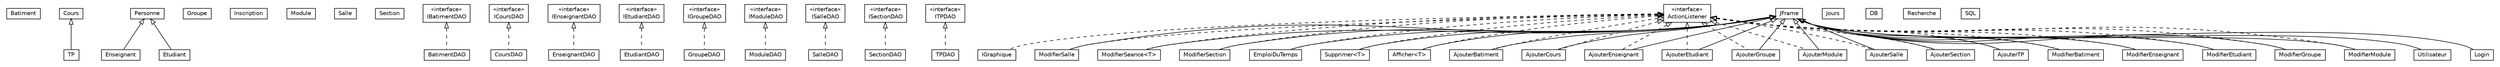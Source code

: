 #!/usr/local/bin/dot
#
# Class diagram 
# Generated by UMLGraph version R5_7_2-3-gee82a7 (http://www.umlgraph.org/)
#

digraph G {
	edge [fontname="Helvetica",fontsize=10,labelfontname="Helvetica",labelfontsize=10];
	node [fontname="Helvetica",fontsize=10,shape=plaintext];
	nodesep=0.25;
	ranksep=0.5;
	// BDD.Batiment
	c0 [label=<<table title="BDD.Batiment" border="0" cellborder="1" cellspacing="0" cellpadding="2" port="p">
		<tr><td><table border="0" cellspacing="0" cellpadding="1">
<tr><td align="center" balign="center"> Batiment </td></tr>
		</table></td></tr>
		</table>>, URL="null", fontname="Helvetica", fontcolor="black", fontsize=10.0];
	// BDD.Cours
	c1 [label=<<table title="BDD.Cours" border="0" cellborder="1" cellspacing="0" cellpadding="2" port="p">
		<tr><td><table border="0" cellspacing="0" cellpadding="1">
<tr><td align="center" balign="center"> Cours </td></tr>
		</table></td></tr>
		</table>>, URL="null", fontname="Helvetica", fontcolor="black", fontsize=10.0];
	// BDD.Enseignant
	c2 [label=<<table title="BDD.Enseignant" border="0" cellborder="1" cellspacing="0" cellpadding="2" port="p">
		<tr><td><table border="0" cellspacing="0" cellpadding="1">
<tr><td align="center" balign="center"> Enseignant </td></tr>
		</table></td></tr>
		</table>>, URL="null", fontname="Helvetica", fontcolor="black", fontsize=10.0];
	// BDD.Etudiant
	c3 [label=<<table title="BDD.Etudiant" border="0" cellborder="1" cellspacing="0" cellpadding="2" port="p">
		<tr><td><table border="0" cellspacing="0" cellpadding="1">
<tr><td align="center" balign="center"> Etudiant </td></tr>
		</table></td></tr>
		</table>>, URL="null", fontname="Helvetica", fontcolor="black", fontsize=10.0];
	// BDD.Groupe
	c4 [label=<<table title="BDD.Groupe" border="0" cellborder="1" cellspacing="0" cellpadding="2" port="p">
		<tr><td><table border="0" cellspacing="0" cellpadding="1">
<tr><td align="center" balign="center"> Groupe </td></tr>
		</table></td></tr>
		</table>>, URL="null", fontname="Helvetica", fontcolor="black", fontsize=10.0];
	// BDD.Inscription
	c5 [label=<<table title="BDD.Inscription" border="0" cellborder="1" cellspacing="0" cellpadding="2" port="p">
		<tr><td><table border="0" cellspacing="0" cellpadding="1">
<tr><td align="center" balign="center"> Inscription </td></tr>
		</table></td></tr>
		</table>>, URL="null", fontname="Helvetica", fontcolor="black", fontsize=10.0];
	// BDD.Module
	c6 [label=<<table title="BDD.Module" border="0" cellborder="1" cellspacing="0" cellpadding="2" port="p">
		<tr><td><table border="0" cellspacing="0" cellpadding="1">
<tr><td align="center" balign="center"> Module </td></tr>
		</table></td></tr>
		</table>>, URL="null", fontname="Helvetica", fontcolor="black", fontsize=10.0];
	// BDD.Personne
	c7 [label=<<table title="BDD.Personne" border="0" cellborder="1" cellspacing="0" cellpadding="2" port="p">
		<tr><td><table border="0" cellspacing="0" cellpadding="1">
<tr><td align="center" balign="center"> Personne </td></tr>
		</table></td></tr>
		</table>>, URL="null", fontname="Helvetica", fontcolor="black", fontsize=10.0];
	// BDD.Salle
	c8 [label=<<table title="BDD.Salle" border="0" cellborder="1" cellspacing="0" cellpadding="2" port="p">
		<tr><td><table border="0" cellspacing="0" cellpadding="1">
<tr><td align="center" balign="center"> Salle </td></tr>
		</table></td></tr>
		</table>>, URL="null", fontname="Helvetica", fontcolor="black", fontsize=10.0];
	// BDD.Section
	c9 [label=<<table title="BDD.Section" border="0" cellborder="1" cellspacing="0" cellpadding="2" port="p">
		<tr><td><table border="0" cellspacing="0" cellpadding="1">
<tr><td align="center" balign="center"> Section </td></tr>
		</table></td></tr>
		</table>>, URL="null", fontname="Helvetica", fontcolor="black", fontsize=10.0];
	// BDD.TP
	c10 [label=<<table title="BDD.TP" border="0" cellborder="1" cellspacing="0" cellpadding="2" port="p">
		<tr><td><table border="0" cellspacing="0" cellpadding="1">
<tr><td align="center" balign="center"> TP </td></tr>
		</table></td></tr>
		</table>>, URL="null", fontname="Helvetica", fontcolor="black", fontsize=10.0];
	// DAO.BatimentDAO
	c11 [label=<<table title="DAO.BatimentDAO" border="0" cellborder="1" cellspacing="0" cellpadding="2" port="p">
		<tr><td><table border="0" cellspacing="0" cellpadding="1">
<tr><td align="center" balign="center"> BatimentDAO </td></tr>
		</table></td></tr>
		</table>>, URL="null", fontname="Helvetica", fontcolor="black", fontsize=10.0];
	// DAO.CoursDAO
	c12 [label=<<table title="DAO.CoursDAO" border="0" cellborder="1" cellspacing="0" cellpadding="2" port="p">
		<tr><td><table border="0" cellspacing="0" cellpadding="1">
<tr><td align="center" balign="center"> CoursDAO </td></tr>
		</table></td></tr>
		</table>>, URL="null", fontname="Helvetica", fontcolor="black", fontsize=10.0];
	// DAO.EnseignantDAO
	c13 [label=<<table title="DAO.EnseignantDAO" border="0" cellborder="1" cellspacing="0" cellpadding="2" port="p">
		<tr><td><table border="0" cellspacing="0" cellpadding="1">
<tr><td align="center" balign="center"> EnseignantDAO </td></tr>
		</table></td></tr>
		</table>>, URL="null", fontname="Helvetica", fontcolor="black", fontsize=10.0];
	// DAO.EtudiantDAO
	c14 [label=<<table title="DAO.EtudiantDAO" border="0" cellborder="1" cellspacing="0" cellpadding="2" port="p">
		<tr><td><table border="0" cellspacing="0" cellpadding="1">
<tr><td align="center" balign="center"> EtudiantDAO </td></tr>
		</table></td></tr>
		</table>>, URL="null", fontname="Helvetica", fontcolor="black", fontsize=10.0];
	// DAO.GroupeDAO
	c15 [label=<<table title="DAO.GroupeDAO" border="0" cellborder="1" cellspacing="0" cellpadding="2" port="p">
		<tr><td><table border="0" cellspacing="0" cellpadding="1">
<tr><td align="center" balign="center"> GroupeDAO </td></tr>
		</table></td></tr>
		</table>>, URL="null", fontname="Helvetica", fontcolor="black", fontsize=10.0];
	// DAO.ModuleDAO
	c16 [label=<<table title="DAO.ModuleDAO" border="0" cellborder="1" cellspacing="0" cellpadding="2" port="p">
		<tr><td><table border="0" cellspacing="0" cellpadding="1">
<tr><td align="center" balign="center"> ModuleDAO </td></tr>
		</table></td></tr>
		</table>>, URL="null", fontname="Helvetica", fontcolor="black", fontsize=10.0];
	// DAO.SalleDAO
	c17 [label=<<table title="DAO.SalleDAO" border="0" cellborder="1" cellspacing="0" cellpadding="2" port="p">
		<tr><td><table border="0" cellspacing="0" cellpadding="1">
<tr><td align="center" balign="center"> SalleDAO </td></tr>
		</table></td></tr>
		</table>>, URL="null", fontname="Helvetica", fontcolor="black", fontsize=10.0];
	// DAO.SectionDAO
	c18 [label=<<table title="DAO.SectionDAO" border="0" cellborder="1" cellspacing="0" cellpadding="2" port="p">
		<tr><td><table border="0" cellspacing="0" cellpadding="1">
<tr><td align="center" balign="center"> SectionDAO </td></tr>
		</table></td></tr>
		</table>>, URL="null", fontname="Helvetica", fontcolor="black", fontsize=10.0];
	// DAO.TPDAO
	c19 [label=<<table title="DAO.TPDAO" border="0" cellborder="1" cellspacing="0" cellpadding="2" port="p">
		<tr><td><table border="0" cellspacing="0" cellpadding="1">
<tr><td align="center" balign="center"> TPDAO </td></tr>
		</table></td></tr>
		</table>>, URL="null", fontname="Helvetica", fontcolor="black", fontsize=10.0];
	// IAfficher.Afficher<T>
	c20 [label=<<table title="IAfficher.Afficher" border="0" cellborder="1" cellspacing="0" cellpadding="2" port="p">
		<tr><td><table border="0" cellspacing="0" cellpadding="1">
<tr><td align="center" balign="center"> Afficher&lt;T&gt; </td></tr>
		</table></td></tr>
		</table>>, URL="null", fontname="Helvetica", fontcolor="black", fontsize=10.0];
	// IAjouter.AjouterBatiment
	c21 [label=<<table title="IAjouter.AjouterBatiment" border="0" cellborder="1" cellspacing="0" cellpadding="2" port="p">
		<tr><td><table border="0" cellspacing="0" cellpadding="1">
<tr><td align="center" balign="center"> AjouterBatiment </td></tr>
		</table></td></tr>
		</table>>, URL="null", fontname="Helvetica", fontcolor="black", fontsize=10.0];
	// IAjouter.AjouterCours
	c22 [label=<<table title="IAjouter.AjouterCours" border="0" cellborder="1" cellspacing="0" cellpadding="2" port="p">
		<tr><td><table border="0" cellspacing="0" cellpadding="1">
<tr><td align="center" balign="center"> AjouterCours </td></tr>
		</table></td></tr>
		</table>>, URL="null", fontname="Helvetica", fontcolor="black", fontsize=10.0];
	// IAjouter.AjouterEnseignant
	c23 [label=<<table title="IAjouter.AjouterEnseignant" border="0" cellborder="1" cellspacing="0" cellpadding="2" port="p">
		<tr><td><table border="0" cellspacing="0" cellpadding="1">
<tr><td align="center" balign="center"> AjouterEnseignant </td></tr>
		</table></td></tr>
		</table>>, URL="null", fontname="Helvetica", fontcolor="black", fontsize=10.0];
	// IAjouter.AjouterEtudiant
	c24 [label=<<table title="IAjouter.AjouterEtudiant" border="0" cellborder="1" cellspacing="0" cellpadding="2" port="p">
		<tr><td><table border="0" cellspacing="0" cellpadding="1">
<tr><td align="center" balign="center"> AjouterEtudiant </td></tr>
		</table></td></tr>
		</table>>, URL="null", fontname="Helvetica", fontcolor="black", fontsize=10.0];
	// IAjouter.AjouterGroupe
	c25 [label=<<table title="IAjouter.AjouterGroupe" border="0" cellborder="1" cellspacing="0" cellpadding="2" port="p">
		<tr><td><table border="0" cellspacing="0" cellpadding="1">
<tr><td align="center" balign="center"> AjouterGroupe </td></tr>
		</table></td></tr>
		</table>>, URL="null", fontname="Helvetica", fontcolor="black", fontsize=10.0];
	// IAjouter.AjouterModule
	c26 [label=<<table title="IAjouter.AjouterModule" border="0" cellborder="1" cellspacing="0" cellpadding="2" port="p">
		<tr><td><table border="0" cellspacing="0" cellpadding="1">
<tr><td align="center" balign="center"> AjouterModule </td></tr>
		</table></td></tr>
		</table>>, URL="null", fontname="Helvetica", fontcolor="black", fontsize=10.0];
	// IAjouter.AjouterSalle
	c27 [label=<<table title="IAjouter.AjouterSalle" border="0" cellborder="1" cellspacing="0" cellpadding="2" port="p">
		<tr><td><table border="0" cellspacing="0" cellpadding="1">
<tr><td align="center" balign="center"> AjouterSalle </td></tr>
		</table></td></tr>
		</table>>, URL="null", fontname="Helvetica", fontcolor="black", fontsize=10.0];
	// IAjouter.AjouterSection
	c28 [label=<<table title="IAjouter.AjouterSection" border="0" cellborder="1" cellspacing="0" cellpadding="2" port="p">
		<tr><td><table border="0" cellspacing="0" cellpadding="1">
<tr><td align="center" balign="center"> AjouterSection </td></tr>
		</table></td></tr>
		</table>>, URL="null", fontname="Helvetica", fontcolor="black", fontsize=10.0];
	// IAjouter.AjouterTP
	c29 [label=<<table title="IAjouter.AjouterTP" border="0" cellborder="1" cellspacing="0" cellpadding="2" port="p">
		<tr><td><table border="0" cellspacing="0" cellpadding="1">
<tr><td align="center" balign="center"> AjouterTP </td></tr>
		</table></td></tr>
		</table>>, URL="null", fontname="Helvetica", fontcolor="black", fontsize=10.0];
	// IDAO.IBatimentDAO
	c30 [label=<<table title="IDAO.IBatimentDAO" border="0" cellborder="1" cellspacing="0" cellpadding="2" port="p">
		<tr><td><table border="0" cellspacing="0" cellpadding="1">
<tr><td align="center" balign="center"> &#171;interface&#187; </td></tr>
<tr><td align="center" balign="center"> IBatimentDAO </td></tr>
		</table></td></tr>
		</table>>, URL="null", fontname="Helvetica", fontcolor="black", fontsize=10.0];
	// IDAO.ICoursDAO
	c31 [label=<<table title="IDAO.ICoursDAO" border="0" cellborder="1" cellspacing="0" cellpadding="2" port="p">
		<tr><td><table border="0" cellspacing="0" cellpadding="1">
<tr><td align="center" balign="center"> &#171;interface&#187; </td></tr>
<tr><td align="center" balign="center"> ICoursDAO </td></tr>
		</table></td></tr>
		</table>>, URL="null", fontname="Helvetica", fontcolor="black", fontsize=10.0];
	// IDAO.IEnseignantDAO
	c32 [label=<<table title="IDAO.IEnseignantDAO" border="0" cellborder="1" cellspacing="0" cellpadding="2" port="p">
		<tr><td><table border="0" cellspacing="0" cellpadding="1">
<tr><td align="center" balign="center"> &#171;interface&#187; </td></tr>
<tr><td align="center" balign="center"> IEnseignantDAO </td></tr>
		</table></td></tr>
		</table>>, URL="null", fontname="Helvetica", fontcolor="black", fontsize=10.0];
	// IDAO.IEtudiantDAO
	c33 [label=<<table title="IDAO.IEtudiantDAO" border="0" cellborder="1" cellspacing="0" cellpadding="2" port="p">
		<tr><td><table border="0" cellspacing="0" cellpadding="1">
<tr><td align="center" balign="center"> &#171;interface&#187; </td></tr>
<tr><td align="center" balign="center"> IEtudiantDAO </td></tr>
		</table></td></tr>
		</table>>, URL="null", fontname="Helvetica", fontcolor="black", fontsize=10.0];
	// IDAO.IGroupeDAO
	c34 [label=<<table title="IDAO.IGroupeDAO" border="0" cellborder="1" cellspacing="0" cellpadding="2" port="p">
		<tr><td><table border="0" cellspacing="0" cellpadding="1">
<tr><td align="center" balign="center"> &#171;interface&#187; </td></tr>
<tr><td align="center" balign="center"> IGroupeDAO </td></tr>
		</table></td></tr>
		</table>>, URL="null", fontname="Helvetica", fontcolor="black", fontsize=10.0];
	// IDAO.IModuleDAO
	c35 [label=<<table title="IDAO.IModuleDAO" border="0" cellborder="1" cellspacing="0" cellpadding="2" port="p">
		<tr><td><table border="0" cellspacing="0" cellpadding="1">
<tr><td align="center" balign="center"> &#171;interface&#187; </td></tr>
<tr><td align="center" balign="center"> IModuleDAO </td></tr>
		</table></td></tr>
		</table>>, URL="null", fontname="Helvetica", fontcolor="black", fontsize=10.0];
	// IDAO.ISalleDAO
	c36 [label=<<table title="IDAO.ISalleDAO" border="0" cellborder="1" cellspacing="0" cellpadding="2" port="p">
		<tr><td><table border="0" cellspacing="0" cellpadding="1">
<tr><td align="center" balign="center"> &#171;interface&#187; </td></tr>
<tr><td align="center" balign="center"> ISalleDAO </td></tr>
		</table></td></tr>
		</table>>, URL="null", fontname="Helvetica", fontcolor="black", fontsize=10.0];
	// IDAO.ISectionDAO
	c37 [label=<<table title="IDAO.ISectionDAO" border="0" cellborder="1" cellspacing="0" cellpadding="2" port="p">
		<tr><td><table border="0" cellspacing="0" cellpadding="1">
<tr><td align="center" balign="center"> &#171;interface&#187; </td></tr>
<tr><td align="center" balign="center"> ISectionDAO </td></tr>
		</table></td></tr>
		</table>>, URL="null", fontname="Helvetica", fontcolor="black", fontsize=10.0];
	// IDAO.ITPDAO
	c38 [label=<<table title="IDAO.ITPDAO" border="0" cellborder="1" cellspacing="0" cellpadding="2" port="p">
		<tr><td><table border="0" cellspacing="0" cellpadding="1">
<tr><td align="center" balign="center"> &#171;interface&#187; </td></tr>
<tr><td align="center" balign="center"> ITPDAO </td></tr>
		</table></td></tr>
		</table>>, URL="null", fontname="Helvetica", fontcolor="black", fontsize=10.0];
	// IModifier.ModifierBatiment
	c39 [label=<<table title="IModifier.ModifierBatiment" border="0" cellborder="1" cellspacing="0" cellpadding="2" port="p">
		<tr><td><table border="0" cellspacing="0" cellpadding="1">
<tr><td align="center" balign="center"> ModifierBatiment </td></tr>
		</table></td></tr>
		</table>>, URL="null", fontname="Helvetica", fontcolor="black", fontsize=10.0];
	// IModifier.ModifierEnseignant
	c40 [label=<<table title="IModifier.ModifierEnseignant" border="0" cellborder="1" cellspacing="0" cellpadding="2" port="p">
		<tr><td><table border="0" cellspacing="0" cellpadding="1">
<tr><td align="center" balign="center"> ModifierEnseignant </td></tr>
		</table></td></tr>
		</table>>, URL="null", fontname="Helvetica", fontcolor="black", fontsize=10.0];
	// IModifier.ModifierEtudiant
	c41 [label=<<table title="IModifier.ModifierEtudiant" border="0" cellborder="1" cellspacing="0" cellpadding="2" port="p">
		<tr><td><table border="0" cellspacing="0" cellpadding="1">
<tr><td align="center" balign="center"> ModifierEtudiant </td></tr>
		</table></td></tr>
		</table>>, URL="null", fontname="Helvetica", fontcolor="black", fontsize=10.0];
	// IModifier.ModifierGroupe
	c42 [label=<<table title="IModifier.ModifierGroupe" border="0" cellborder="1" cellspacing="0" cellpadding="2" port="p">
		<tr><td><table border="0" cellspacing="0" cellpadding="1">
<tr><td align="center" balign="center"> ModifierGroupe </td></tr>
		</table></td></tr>
		</table>>, URL="null", fontname="Helvetica", fontcolor="black", fontsize=10.0];
	// IModifier.ModifierModule
	c43 [label=<<table title="IModifier.ModifierModule" border="0" cellborder="1" cellspacing="0" cellpadding="2" port="p">
		<tr><td><table border="0" cellspacing="0" cellpadding="1">
<tr><td align="center" balign="center"> ModifierModule </td></tr>
		</table></td></tr>
		</table>>, URL="null", fontname="Helvetica", fontcolor="black", fontsize=10.0];
	// IModifier.ModifierSalle
	c44 [label=<<table title="IModifier.ModifierSalle" border="0" cellborder="1" cellspacing="0" cellpadding="2" port="p">
		<tr><td><table border="0" cellspacing="0" cellpadding="1">
<tr><td align="center" balign="center"> ModifierSalle </td></tr>
		</table></td></tr>
		</table>>, URL="null", fontname="Helvetica", fontcolor="black", fontsize=10.0];
	// IModifier.ModifierSeance<T>
	c45 [label=<<table title="IModifier.ModifierSeance" border="0" cellborder="1" cellspacing="0" cellpadding="2" port="p">
		<tr><td><table border="0" cellspacing="0" cellpadding="1">
<tr><td align="center" balign="center"> ModifierSeance&lt;T&gt; </td></tr>
		</table></td></tr>
		</table>>, URL="null", fontname="Helvetica", fontcolor="black", fontsize=10.0];
	// IModifier.ModifierSection
	c46 [label=<<table title="IModifier.ModifierSection" border="0" cellborder="1" cellspacing="0" cellpadding="2" port="p">
		<tr><td><table border="0" cellspacing="0" cellpadding="1">
<tr><td align="center" balign="center"> ModifierSection </td></tr>
		</table></td></tr>
		</table>>, URL="null", fontname="Helvetica", fontcolor="black", fontsize=10.0];
	// Interface.EmploiDuTemps
	c47 [label=<<table title="Interface.EmploiDuTemps" border="0" cellborder="1" cellspacing="0" cellpadding="2" port="p">
		<tr><td><table border="0" cellspacing="0" cellpadding="1">
<tr><td align="center" balign="center"> EmploiDuTemps </td></tr>
		</table></td></tr>
		</table>>, URL="null", fontname="Helvetica", fontcolor="black", fontsize=10.0];
	// Interface.IGraphique
	c48 [label=<<table title="Interface.IGraphique" border="0" cellborder="1" cellspacing="0" cellpadding="2" port="p">
		<tr><td><table border="0" cellspacing="0" cellpadding="1">
<tr><td align="center" balign="center"> IGraphique </td></tr>
		</table></td></tr>
		</table>>, URL="null", fontname="Helvetica", fontcolor="black", fontsize=10.0];
	// Interface.Jours
	c49 [label=<<table title="Interface.Jours" border="0" cellborder="1" cellspacing="0" cellpadding="2" port="p">
		<tr><td><table border="0" cellspacing="0" cellpadding="1">
<tr><td align="center" balign="center"> Jours </td></tr>
		</table></td></tr>
		</table>>, URL="null", fontname="Helvetica", fontcolor="black", fontsize=10.0];
	// Interface.Login
	c50 [label=<<table title="Interface.Login" border="0" cellborder="1" cellspacing="0" cellpadding="2" port="p">
		<tr><td><table border="0" cellspacing="0" cellpadding="1">
<tr><td align="center" balign="center"> Login </td></tr>
		</table></td></tr>
		</table>>, URL="null", fontname="Helvetica", fontcolor="black", fontsize=10.0];
	// Interface.Utilisateur
	c51 [label=<<table title="Interface.Utilisateur" border="0" cellborder="1" cellspacing="0" cellpadding="2" port="p">
		<tr><td><table border="0" cellspacing="0" cellpadding="1">
<tr><td align="center" balign="center"> Utilisateur </td></tr>
		</table></td></tr>
		</table>>, URL="null", fontname="Helvetica", fontcolor="black", fontsize=10.0];
	// ISupprimer.Supprimer<T>
	c52 [label=<<table title="ISupprimer.Supprimer" border="0" cellborder="1" cellspacing="0" cellpadding="2" port="p">
		<tr><td><table border="0" cellspacing="0" cellpadding="1">
<tr><td align="center" balign="center"> Supprimer&lt;T&gt; </td></tr>
		</table></td></tr>
		</table>>, URL="null", fontname="Helvetica", fontcolor="black", fontsize=10.0];
	// SQL.DB
	c53 [label=<<table title="SQL.DB" border="0" cellborder="1" cellspacing="0" cellpadding="2" port="p">
		<tr><td><table border="0" cellspacing="0" cellpadding="1">
<tr><td align="center" balign="center"> DB </td></tr>
		</table></td></tr>
		</table>>, URL="null", fontname="Helvetica", fontcolor="black", fontsize=10.0];
	// SQL.Recherche
	c54 [label=<<table title="SQL.Recherche" border="0" cellborder="1" cellspacing="0" cellpadding="2" port="p">
		<tr><td><table border="0" cellspacing="0" cellpadding="1">
<tr><td align="center" balign="center"> Recherche </td></tr>
		</table></td></tr>
		</table>>, URL="null", fontname="Helvetica", fontcolor="black", fontsize=10.0];
	// SQL.SQL
	c55 [label=<<table title="SQL.SQL" border="0" cellborder="1" cellspacing="0" cellpadding="2" port="p">
		<tr><td><table border="0" cellspacing="0" cellpadding="1">
<tr><td align="center" balign="center"> SQL </td></tr>
		</table></td></tr>
		</table>>, URL="null", fontname="Helvetica", fontcolor="black", fontsize=10.0];
	//BDD.Enseignant extends BDD.Personne
	c7:p -> c2:p [dir=back,arrowtail=empty];
	//BDD.Etudiant extends BDD.Personne
	c7:p -> c3:p [dir=back,arrowtail=empty];
	//BDD.TP extends BDD.Cours
	c1:p -> c10:p [dir=back,arrowtail=empty];
	//DAO.BatimentDAO implements IDAO.IBatimentDAO
	c30:p -> c11:p [dir=back,arrowtail=empty,style=dashed];
	//DAO.CoursDAO implements IDAO.ICoursDAO
	c31:p -> c12:p [dir=back,arrowtail=empty,style=dashed];
	//DAO.EnseignantDAO implements IDAO.IEnseignantDAO
	c32:p -> c13:p [dir=back,arrowtail=empty,style=dashed];
	//DAO.EtudiantDAO implements IDAO.IEtudiantDAO
	c33:p -> c14:p [dir=back,arrowtail=empty,style=dashed];
	//DAO.GroupeDAO implements IDAO.IGroupeDAO
	c34:p -> c15:p [dir=back,arrowtail=empty,style=dashed];
	//DAO.ModuleDAO implements IDAO.IModuleDAO
	c35:p -> c16:p [dir=back,arrowtail=empty,style=dashed];
	//DAO.SalleDAO implements IDAO.ISalleDAO
	c36:p -> c17:p [dir=back,arrowtail=empty,style=dashed];
	//DAO.SectionDAO implements IDAO.ISectionDAO
	c37:p -> c18:p [dir=back,arrowtail=empty,style=dashed];
	//DAO.TPDAO implements IDAO.ITPDAO
	c38:p -> c19:p [dir=back,arrowtail=empty,style=dashed];
	//IAfficher.Afficher<T> extends javax.swing.JFrame
	c56:p -> c20:p [dir=back,arrowtail=empty];
	//IAfficher.Afficher<T> implements java.awt.event.ActionListener
	c57:p -> c20:p [dir=back,arrowtail=empty,style=dashed];
	//IAjouter.AjouterBatiment extends javax.swing.JFrame
	c56:p -> c21:p [dir=back,arrowtail=empty];
	//IAjouter.AjouterBatiment implements java.awt.event.ActionListener
	c57:p -> c21:p [dir=back,arrowtail=empty,style=dashed];
	//IAjouter.AjouterCours extends javax.swing.JFrame
	c56:p -> c22:p [dir=back,arrowtail=empty];
	//IAjouter.AjouterCours implements java.awt.event.ActionListener
	c57:p -> c22:p [dir=back,arrowtail=empty,style=dashed];
	//IAjouter.AjouterEnseignant extends javax.swing.JFrame
	c56:p -> c23:p [dir=back,arrowtail=empty];
	//IAjouter.AjouterEnseignant implements java.awt.event.ActionListener
	c57:p -> c23:p [dir=back,arrowtail=empty,style=dashed];
	//IAjouter.AjouterEtudiant extends javax.swing.JFrame
	c56:p -> c24:p [dir=back,arrowtail=empty];
	//IAjouter.AjouterEtudiant implements java.awt.event.ActionListener
	c57:p -> c24:p [dir=back,arrowtail=empty,style=dashed];
	//IAjouter.AjouterGroupe extends javax.swing.JFrame
	c56:p -> c25:p [dir=back,arrowtail=empty];
	//IAjouter.AjouterGroupe implements java.awt.event.ActionListener
	c57:p -> c25:p [dir=back,arrowtail=empty,style=dashed];
	//IAjouter.AjouterModule extends javax.swing.JFrame
	c56:p -> c26:p [dir=back,arrowtail=empty];
	//IAjouter.AjouterModule implements java.awt.event.ActionListener
	c57:p -> c26:p [dir=back,arrowtail=empty,style=dashed];
	//IAjouter.AjouterSalle extends javax.swing.JFrame
	c56:p -> c27:p [dir=back,arrowtail=empty];
	//IAjouter.AjouterSalle implements java.awt.event.ActionListener
	c57:p -> c27:p [dir=back,arrowtail=empty,style=dashed];
	//IAjouter.AjouterSection extends javax.swing.JFrame
	c56:p -> c28:p [dir=back,arrowtail=empty];
	//IAjouter.AjouterSection implements java.awt.event.ActionListener
	c57:p -> c28:p [dir=back,arrowtail=empty,style=dashed];
	//IAjouter.AjouterTP extends javax.swing.JFrame
	c56:p -> c29:p [dir=back,arrowtail=empty];
	//IAjouter.AjouterTP implements java.awt.event.ActionListener
	c57:p -> c29:p [dir=back,arrowtail=empty,style=dashed];
	//IModifier.ModifierBatiment extends javax.swing.JFrame
	c56:p -> c39:p [dir=back,arrowtail=empty];
	//IModifier.ModifierBatiment implements java.awt.event.ActionListener
	c57:p -> c39:p [dir=back,arrowtail=empty,style=dashed];
	//IModifier.ModifierEnseignant extends javax.swing.JFrame
	c56:p -> c40:p [dir=back,arrowtail=empty];
	//IModifier.ModifierEnseignant implements java.awt.event.ActionListener
	c57:p -> c40:p [dir=back,arrowtail=empty,style=dashed];
	//IModifier.ModifierEtudiant extends javax.swing.JFrame
	c56:p -> c41:p [dir=back,arrowtail=empty];
	//IModifier.ModifierEtudiant implements java.awt.event.ActionListener
	c57:p -> c41:p [dir=back,arrowtail=empty,style=dashed];
	//IModifier.ModifierGroupe extends javax.swing.JFrame
	c56:p -> c42:p [dir=back,arrowtail=empty];
	//IModifier.ModifierGroupe implements java.awt.event.ActionListener
	c57:p -> c42:p [dir=back,arrowtail=empty,style=dashed];
	//IModifier.ModifierModule extends javax.swing.JFrame
	c56:p -> c43:p [dir=back,arrowtail=empty];
	//IModifier.ModifierModule implements java.awt.event.ActionListener
	c57:p -> c43:p [dir=back,arrowtail=empty,style=dashed];
	//IModifier.ModifierSalle extends javax.swing.JFrame
	c56:p -> c44:p [dir=back,arrowtail=empty];
	//IModifier.ModifierSalle implements java.awt.event.ActionListener
	c57:p -> c44:p [dir=back,arrowtail=empty,style=dashed];
	//IModifier.ModifierSeance<T> extends javax.swing.JFrame
	c56:p -> c45:p [dir=back,arrowtail=empty];
	//IModifier.ModifierSeance<T> implements java.awt.event.ActionListener
	c57:p -> c45:p [dir=back,arrowtail=empty,style=dashed];
	//IModifier.ModifierSection extends javax.swing.JFrame
	c56:p -> c46:p [dir=back,arrowtail=empty];
	//IModifier.ModifierSection implements java.awt.event.ActionListener
	c57:p -> c46:p [dir=back,arrowtail=empty,style=dashed];
	//Interface.EmploiDuTemps extends javax.swing.JFrame
	c56:p -> c47:p [dir=back,arrowtail=empty];
	//Interface.EmploiDuTemps implements java.awt.event.ActionListener
	c57:p -> c47:p [dir=back,arrowtail=empty,style=dashed];
	//Interface.IGraphique implements java.awt.event.ActionListener
	c57:p -> c48:p [dir=back,arrowtail=empty,style=dashed];
	//Interface.Login extends javax.swing.JFrame
	c56:p -> c50:p [dir=back,arrowtail=empty];
	//Interface.Utilisateur extends javax.swing.JFrame
	c56:p -> c51:p [dir=back,arrowtail=empty];
	//ISupprimer.Supprimer<T> extends javax.swing.JFrame
	c56:p -> c52:p [dir=back,arrowtail=empty];
	//ISupprimer.Supprimer<T> implements java.awt.event.ActionListener
	c57:p -> c52:p [dir=back,arrowtail=empty,style=dashed];
	// javax.swing.JFrame
	c56 [label=<<table title="javax.swing.JFrame" border="0" cellborder="1" cellspacing="0" cellpadding="2" port="p" href="http://java.sun.com/j2se/1.4.2/docs/api/javax/swing/JFrame.html">
		<tr><td><table border="0" cellspacing="0" cellpadding="1">
<tr><td align="center" balign="center"> JFrame </td></tr>
		</table></td></tr>
		</table>>, URL="http://java.sun.com/j2se/1.4.2/docs/api/javax/swing/JFrame.html", fontname="Helvetica", fontcolor="black", fontsize=10.0];
	// java.awt.event.ActionListener
	c57 [label=<<table title="java.awt.event.ActionListener" border="0" cellborder="1" cellspacing="0" cellpadding="2" port="p" href="http://java.sun.com/j2se/1.4.2/docs/api/java/awt/event/ActionListener.html">
		<tr><td><table border="0" cellspacing="0" cellpadding="1">
<tr><td align="center" balign="center"> &#171;interface&#187; </td></tr>
<tr><td align="center" balign="center"> ActionListener </td></tr>
		</table></td></tr>
		</table>>, URL="http://java.sun.com/j2se/1.4.2/docs/api/java/awt/event/ActionListener.html", fontname="Helvetica", fontcolor="black", fontsize=10.0];
}


